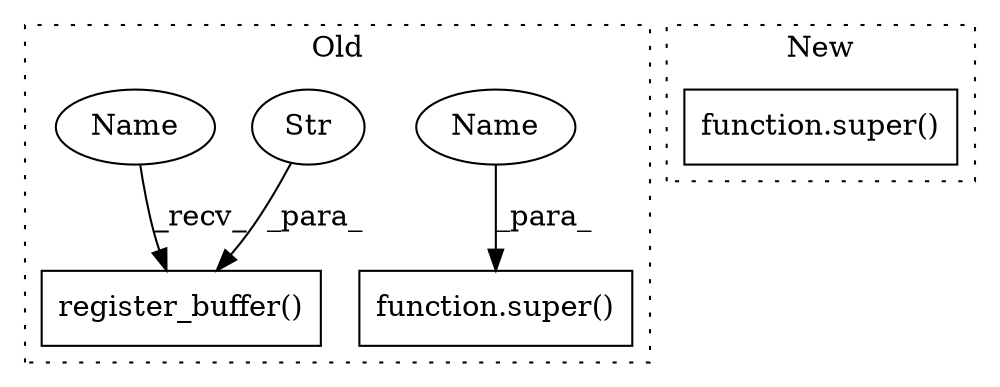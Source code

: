 digraph G {
subgraph cluster0 {
1 [label="register_buffer()" a="75" s="308,345" l="21,1" shape="box"];
3 [label="Str" a="66" s="329" l="8" shape="ellipse"];
4 [label="function.super()" a="75" s="193,218" l="6,1" shape="box"];
5 [label="Name" a="87" s="214" l="4" shape="ellipse"];
6 [label="Name" a="87" s="308" l="4" shape="ellipse"];
label = "Old";
style="dotted";
}
subgraph cluster1 {
2 [label="function.super()" a="75" s="171" l="7" shape="box"];
label = "New";
style="dotted";
}
3 -> 1 [label="_para_"];
5 -> 4 [label="_para_"];
6 -> 1 [label="_recv_"];
}
